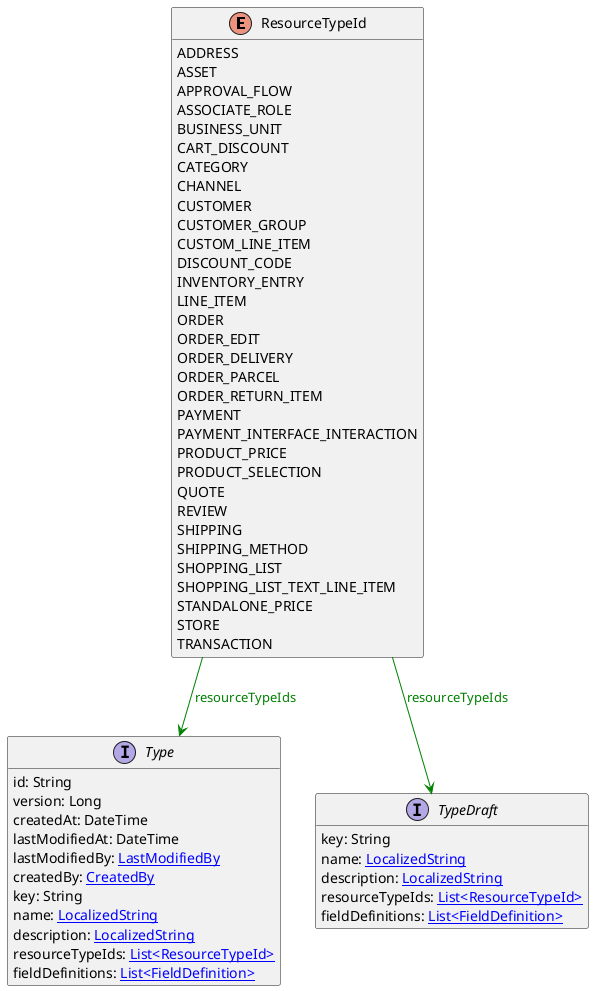 @startuml

hide methods
enum ResourceTypeId {
    ADDRESS
    ASSET
    APPROVAL_FLOW
    ASSOCIATE_ROLE
    BUSINESS_UNIT
    CART_DISCOUNT
    CATEGORY
    CHANNEL
    CUSTOMER
    CUSTOMER_GROUP
    CUSTOM_LINE_ITEM
    DISCOUNT_CODE
    INVENTORY_ENTRY
    LINE_ITEM
    ORDER
    ORDER_EDIT
    ORDER_DELIVERY
    ORDER_PARCEL
    ORDER_RETURN_ITEM
    PAYMENT
    PAYMENT_INTERFACE_INTERACTION
    PRODUCT_PRICE
    PRODUCT_SELECTION
    QUOTE
    REVIEW
    SHIPPING
    SHIPPING_METHOD
    SHOPPING_LIST
    SHOPPING_LIST_TEXT_LINE_ITEM
    STANDALONE_PRICE
    STORE
    TRANSACTION
}
interface Type [[Type.svg]]  {
    id: String
    version: Long
    createdAt: DateTime
    lastModifiedAt: DateTime
    lastModifiedBy: [[LastModifiedBy.svg LastModifiedBy]]
    createdBy: [[CreatedBy.svg CreatedBy]]
    key: String
    name: [[LocalizedString.svg LocalizedString]]
    description: [[LocalizedString.svg LocalizedString]]
    resourceTypeIds: [[ResourceTypeId.svg List<ResourceTypeId>]]
    fieldDefinitions: [[FieldDefinition.svg List<FieldDefinition>]]
}
interface TypeDraft [[TypeDraft.svg]]  {
    key: String
    name: [[LocalizedString.svg LocalizedString]]
    description: [[LocalizedString.svg LocalizedString]]
    resourceTypeIds: [[ResourceTypeId.svg List<ResourceTypeId>]]
    fieldDefinitions: [[FieldDefinition.svg List<FieldDefinition>]]
}
ResourceTypeId --> Type #green;text:green : "resourceTypeIds"
ResourceTypeId --> TypeDraft #green;text:green : "resourceTypeIds"
@enduml
